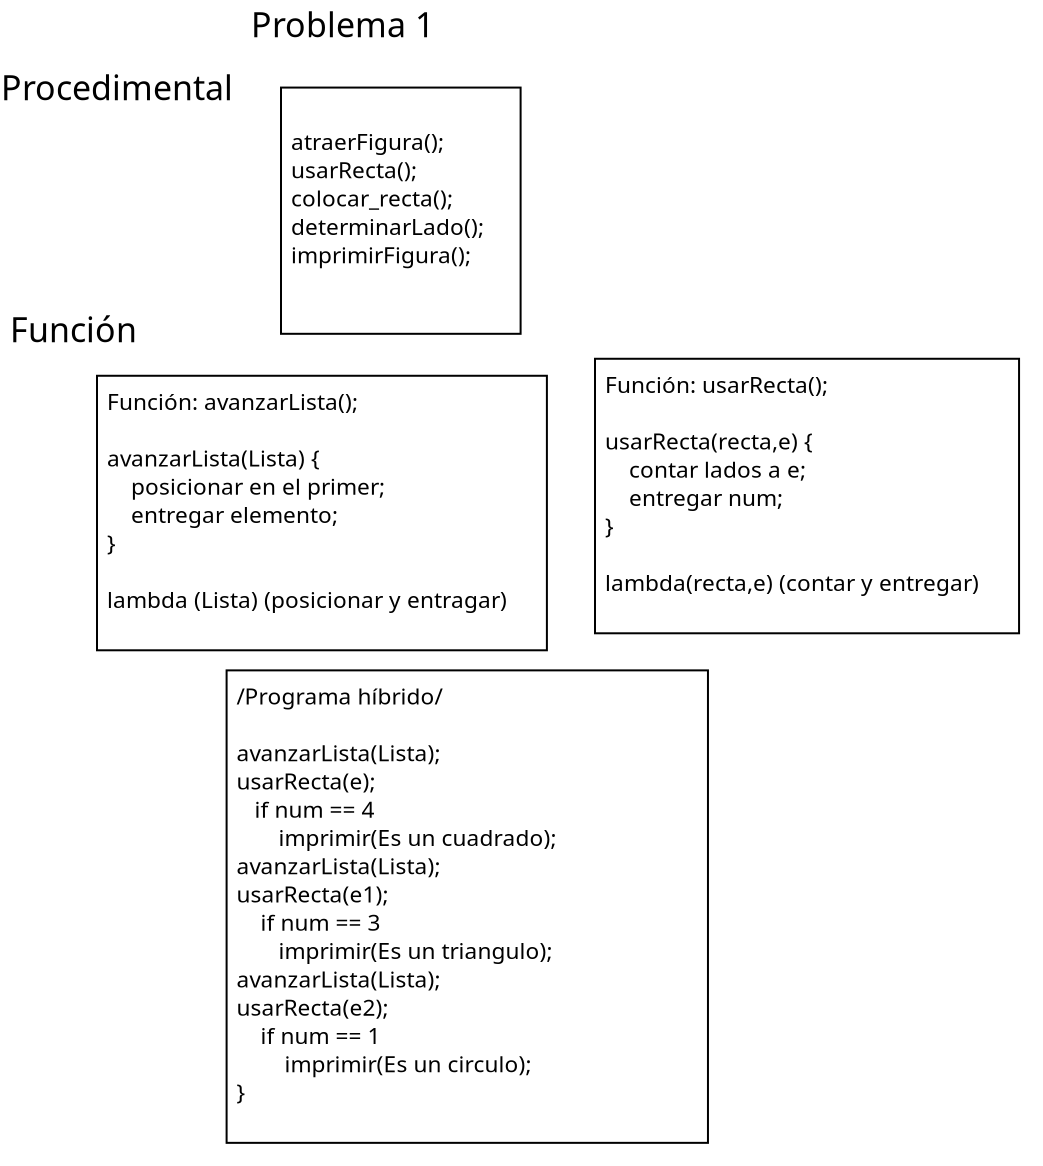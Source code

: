<?xml version="1.0" encoding="UTF-8"?>
<dia:diagram xmlns:dia="http://www.lysator.liu.se/~alla/dia/">
  <dia:layer name="Fondo" visible="true" connectable="true" active="true">
    <dia:object type="AADL - Data" version="0" id="O0">
      <dia:attribute name="obj_pos">
        <dia:point val="15.405,5.9"/>
      </dia:attribute>
      <dia:attribute name="obj_bb">
        <dia:rectangle val="14.255,4.75;28.535,19.361"/>
      </dia:attribute>
      <dia:attribute name="elem_corner">
        <dia:point val="15.405,5.9"/>
      </dia:attribute>
      <dia:attribute name="elem_width">
        <dia:real val="11.98"/>
      </dia:attribute>
      <dia:attribute name="elem_height">
        <dia:real val="12.311"/>
      </dia:attribute>
      <dia:attribute name="obj_pos">
        <dia:point val="15.405,5.9"/>
      </dia:attribute>
      <dia:attribute name="obj_bb">
        <dia:rectangle val="14.255,4.75;28.535,19.361"/>
      </dia:attribute>
      <dia:attribute name="meta">
        <dia:composite type="dict"/>
      </dia:attribute>
      <dia:attribute name="elem_corner">
        <dia:point val="15.405,5.9"/>
      </dia:attribute>
      <dia:attribute name="elem_width">
        <dia:real val="11.98"/>
      </dia:attribute>
      <dia:attribute name="elem_height">
        <dia:real val="12.311"/>
      </dia:attribute>
      <dia:attribute name="declaration">
        <dia:string>##</dia:string>
      </dia:attribute>
      <dia:attribute name="line_colour">
        <dia:color val="#000000ff"/>
      </dia:attribute>
      <dia:attribute name="fill_colour">
        <dia:color val="#ffffffff"/>
      </dia:attribute>
      <dia:attribute name="name">
        <dia:composite type="text">
          <dia:attribute name="string">
            <dia:string>#
atraerFigura();
usarRecta();
colocar_recta();
determinarLado();
imprimirFigura();

#</dia:string>
          </dia:attribute>
          <dia:attribute name="font">
            <dia:font family="sans" style="0" name="Helvetica"/>
          </dia:attribute>
          <dia:attribute name="height">
            <dia:real val="1.414"/>
          </dia:attribute>
          <dia:attribute name="pos">
            <dia:point val="15.905,7.45"/>
          </dia:attribute>
          <dia:attribute name="color">
            <dia:color val="#000000ff"/>
          </dia:attribute>
          <dia:attribute name="alignment">
            <dia:enum val="0"/>
          </dia:attribute>
        </dia:composite>
      </dia:attribute>
      <dia:attribute name="aadlbox_ports"/>
      <dia:attribute name="aadlbox_connections"/>
    </dia:object>
    <dia:object type="Standard - Text" version="1" id="O1">
      <dia:attribute name="obj_pos">
        <dia:point val="13.905,3.384"/>
      </dia:attribute>
      <dia:attribute name="obj_bb">
        <dia:rectangle val="13.905,1.809;23.497,3.784"/>
      </dia:attribute>
      <dia:attribute name="text">
        <dia:composite type="text">
          <dia:attribute name="string">
            <dia:string>#Problema 1#</dia:string>
          </dia:attribute>
          <dia:attribute name="font">
            <dia:font family="sans" style="0" name="Helvetica"/>
          </dia:attribute>
          <dia:attribute name="height">
            <dia:real val="2.119"/>
          </dia:attribute>
          <dia:attribute name="pos">
            <dia:point val="13.905,3.384"/>
          </dia:attribute>
          <dia:attribute name="color">
            <dia:color val="#000000ff"/>
          </dia:attribute>
          <dia:attribute name="alignment">
            <dia:enum val="0"/>
          </dia:attribute>
        </dia:composite>
      </dia:attribute>
      <dia:attribute name="valign">
        <dia:enum val="3"/>
      </dia:attribute>
    </dia:object>
    <dia:object type="Standard - Text" version="1" id="O2">
      <dia:attribute name="obj_pos">
        <dia:point val="1.405,6.534"/>
      </dia:attribute>
      <dia:attribute name="obj_bb">
        <dia:rectangle val="1.405,4.959;13.562,6.934"/>
      </dia:attribute>
      <dia:attribute name="text">
        <dia:composite type="text">
          <dia:attribute name="string">
            <dia:string>#Procedimental#</dia:string>
          </dia:attribute>
          <dia:attribute name="font">
            <dia:font family="sans" style="0" name="Helvetica"/>
          </dia:attribute>
          <dia:attribute name="height">
            <dia:real val="2.119"/>
          </dia:attribute>
          <dia:attribute name="pos">
            <dia:point val="1.405,6.534"/>
          </dia:attribute>
          <dia:attribute name="color">
            <dia:color val="#000000ff"/>
          </dia:attribute>
          <dia:attribute name="alignment">
            <dia:enum val="0"/>
          </dia:attribute>
        </dia:composite>
      </dia:attribute>
      <dia:attribute name="valign">
        <dia:enum val="3"/>
      </dia:attribute>
    </dia:object>
    <dia:object type="Standard - Text" version="1" id="O3">
      <dia:attribute name="obj_pos">
        <dia:point val="1.855,18.634"/>
      </dia:attribute>
      <dia:attribute name="obj_bb">
        <dia:rectangle val="1.855,17.059;8.402,19.034"/>
      </dia:attribute>
      <dia:attribute name="text">
        <dia:composite type="text">
          <dia:attribute name="string">
            <dia:string>#Función#</dia:string>
          </dia:attribute>
          <dia:attribute name="font">
            <dia:font family="sans" style="0" name="Helvetica"/>
          </dia:attribute>
          <dia:attribute name="height">
            <dia:real val="2.119"/>
          </dia:attribute>
          <dia:attribute name="pos">
            <dia:point val="1.855,18.634"/>
          </dia:attribute>
          <dia:attribute name="color">
            <dia:color val="#000000ff"/>
          </dia:attribute>
          <dia:attribute name="alignment">
            <dia:enum val="0"/>
          </dia:attribute>
        </dia:composite>
      </dia:attribute>
      <dia:attribute name="valign">
        <dia:enum val="3"/>
      </dia:attribute>
    </dia:object>
    <dia:object type="AADL - Data" version="0" id="O4">
      <dia:attribute name="obj_pos">
        <dia:point val="6.205,20.31"/>
      </dia:attribute>
      <dia:attribute name="obj_bb">
        <dia:rectangle val="5.055,19.16;29.85,35.185"/>
      </dia:attribute>
      <dia:attribute name="elem_corner">
        <dia:point val="6.205,20.31"/>
      </dia:attribute>
      <dia:attribute name="elem_width">
        <dia:real val="22.495"/>
      </dia:attribute>
      <dia:attribute name="elem_height">
        <dia:real val="13.725"/>
      </dia:attribute>
      <dia:attribute name="obj_pos">
        <dia:point val="6.205,20.31"/>
      </dia:attribute>
      <dia:attribute name="obj_bb">
        <dia:rectangle val="5.055,19.16;29.85,35.185"/>
      </dia:attribute>
      <dia:attribute name="meta">
        <dia:composite type="dict"/>
      </dia:attribute>
      <dia:attribute name="elem_corner">
        <dia:point val="6.205,20.31"/>
      </dia:attribute>
      <dia:attribute name="elem_width">
        <dia:real val="22.495"/>
      </dia:attribute>
      <dia:attribute name="elem_height">
        <dia:real val="13.725"/>
      </dia:attribute>
      <dia:attribute name="declaration">
        <dia:string>##</dia:string>
      </dia:attribute>
      <dia:attribute name="line_colour">
        <dia:color val="#000000ff"/>
      </dia:attribute>
      <dia:attribute name="fill_colour">
        <dia:color val="#ffffffff"/>
      </dia:attribute>
      <dia:attribute name="name">
        <dia:composite type="text">
          <dia:attribute name="string">
            <dia:string>#Función: avanzarLista();

avanzarLista(Lista) {
    posicionar en el primer;
    entregar elemento;
}

lambda (Lista) (posicionar y entragar)
#</dia:string>
          </dia:attribute>
          <dia:attribute name="font">
            <dia:font family="sans" style="0" name="Helvetica"/>
          </dia:attribute>
          <dia:attribute name="height">
            <dia:real val="1.414"/>
          </dia:attribute>
          <dia:attribute name="pos">
            <dia:point val="6.705,21.86"/>
          </dia:attribute>
          <dia:attribute name="color">
            <dia:color val="#000000ff"/>
          </dia:attribute>
          <dia:attribute name="alignment">
            <dia:enum val="0"/>
          </dia:attribute>
        </dia:composite>
      </dia:attribute>
      <dia:attribute name="aadlbox_ports"/>
      <dia:attribute name="aadlbox_connections"/>
    </dia:object>
    <dia:object type="AADL - Data" version="0" id="O5">
      <dia:attribute name="obj_pos">
        <dia:point val="31.105,19.46"/>
      </dia:attribute>
      <dia:attribute name="obj_bb">
        <dia:rectangle val="29.955,18.31;53.458,34.335"/>
      </dia:attribute>
      <dia:attribute name="elem_corner">
        <dia:point val="31.105,19.46"/>
      </dia:attribute>
      <dia:attribute name="elem_width">
        <dia:real val="21.203"/>
      </dia:attribute>
      <dia:attribute name="elem_height">
        <dia:real val="13.725"/>
      </dia:attribute>
      <dia:attribute name="obj_pos">
        <dia:point val="31.105,19.46"/>
      </dia:attribute>
      <dia:attribute name="obj_bb">
        <dia:rectangle val="29.955,18.31;53.458,34.335"/>
      </dia:attribute>
      <dia:attribute name="meta">
        <dia:composite type="dict"/>
      </dia:attribute>
      <dia:attribute name="elem_corner">
        <dia:point val="31.105,19.46"/>
      </dia:attribute>
      <dia:attribute name="elem_width">
        <dia:real val="21.203"/>
      </dia:attribute>
      <dia:attribute name="elem_height">
        <dia:real val="13.725"/>
      </dia:attribute>
      <dia:attribute name="declaration">
        <dia:string>##</dia:string>
      </dia:attribute>
      <dia:attribute name="line_colour">
        <dia:color val="#000000ff"/>
      </dia:attribute>
      <dia:attribute name="fill_colour">
        <dia:color val="#ffffffff"/>
      </dia:attribute>
      <dia:attribute name="name">
        <dia:composite type="text">
          <dia:attribute name="string">
            <dia:string>#Función: usarRecta();

usarRecta(recta,e) {
    contar lados a e;
    entregar num;
}

lambda(recta,e) (contar y entregar)
#</dia:string>
          </dia:attribute>
          <dia:attribute name="font">
            <dia:font family="sans" style="0" name="Helvetica"/>
          </dia:attribute>
          <dia:attribute name="height">
            <dia:real val="1.414"/>
          </dia:attribute>
          <dia:attribute name="pos">
            <dia:point val="31.605,21.01"/>
          </dia:attribute>
          <dia:attribute name="color">
            <dia:color val="#000000ff"/>
          </dia:attribute>
          <dia:attribute name="alignment">
            <dia:enum val="0"/>
          </dia:attribute>
        </dia:composite>
      </dia:attribute>
      <dia:attribute name="aadlbox_ports"/>
      <dia:attribute name="aadlbox_connections"/>
    </dia:object>
    <dia:object type="AADL - Data" version="0" id="O6">
      <dia:attribute name="obj_pos">
        <dia:point val="12.685,35.04"/>
      </dia:attribute>
      <dia:attribute name="obj_bb">
        <dia:rectangle val="11.535,33.89;37.903,59.813"/>
      </dia:attribute>
      <dia:attribute name="elem_corner">
        <dia:point val="12.685,35.04"/>
      </dia:attribute>
      <dia:attribute name="elem_width">
        <dia:real val="24.068"/>
      </dia:attribute>
      <dia:attribute name="elem_height">
        <dia:real val="23.623"/>
      </dia:attribute>
      <dia:attribute name="obj_pos">
        <dia:point val="12.685,35.04"/>
      </dia:attribute>
      <dia:attribute name="obj_bb">
        <dia:rectangle val="11.535,33.89;37.903,59.813"/>
      </dia:attribute>
      <dia:attribute name="meta">
        <dia:composite type="dict"/>
      </dia:attribute>
      <dia:attribute name="elem_corner">
        <dia:point val="12.685,35.04"/>
      </dia:attribute>
      <dia:attribute name="elem_width">
        <dia:real val="24.068"/>
      </dia:attribute>
      <dia:attribute name="elem_height">
        <dia:real val="23.623"/>
      </dia:attribute>
      <dia:attribute name="declaration">
        <dia:string>##</dia:string>
      </dia:attribute>
      <dia:attribute name="line_colour">
        <dia:color val="#000000ff"/>
      </dia:attribute>
      <dia:attribute name="fill_colour">
        <dia:color val="#ffffffff"/>
      </dia:attribute>
      <dia:attribute name="name">
        <dia:composite type="text">
          <dia:attribute name="string">
            <dia:string>#/Programa híbrido/

avanzarLista(Lista);
usarRecta(e);
   if num == 4
       imprimir(Es un cuadrado);
avanzarLista(Lista);
usarRecta(e1);
    if num == 3
       imprimir(Es un triangulo);
avanzarLista(Lista);
usarRecta(e2);
    if num == 1
        imprimir(Es un circulo);
}
#</dia:string>
          </dia:attribute>
          <dia:attribute name="font">
            <dia:font family="sans" style="0" name="Helvetica"/>
          </dia:attribute>
          <dia:attribute name="height">
            <dia:real val="1.414"/>
          </dia:attribute>
          <dia:attribute name="pos">
            <dia:point val="13.185,36.59"/>
          </dia:attribute>
          <dia:attribute name="color">
            <dia:color val="#000000ff"/>
          </dia:attribute>
          <dia:attribute name="alignment">
            <dia:enum val="0"/>
          </dia:attribute>
        </dia:composite>
      </dia:attribute>
      <dia:attribute name="aadlbox_ports"/>
      <dia:attribute name="aadlbox_connections"/>
    </dia:object>
  </dia:layer>
</dia:diagram>
